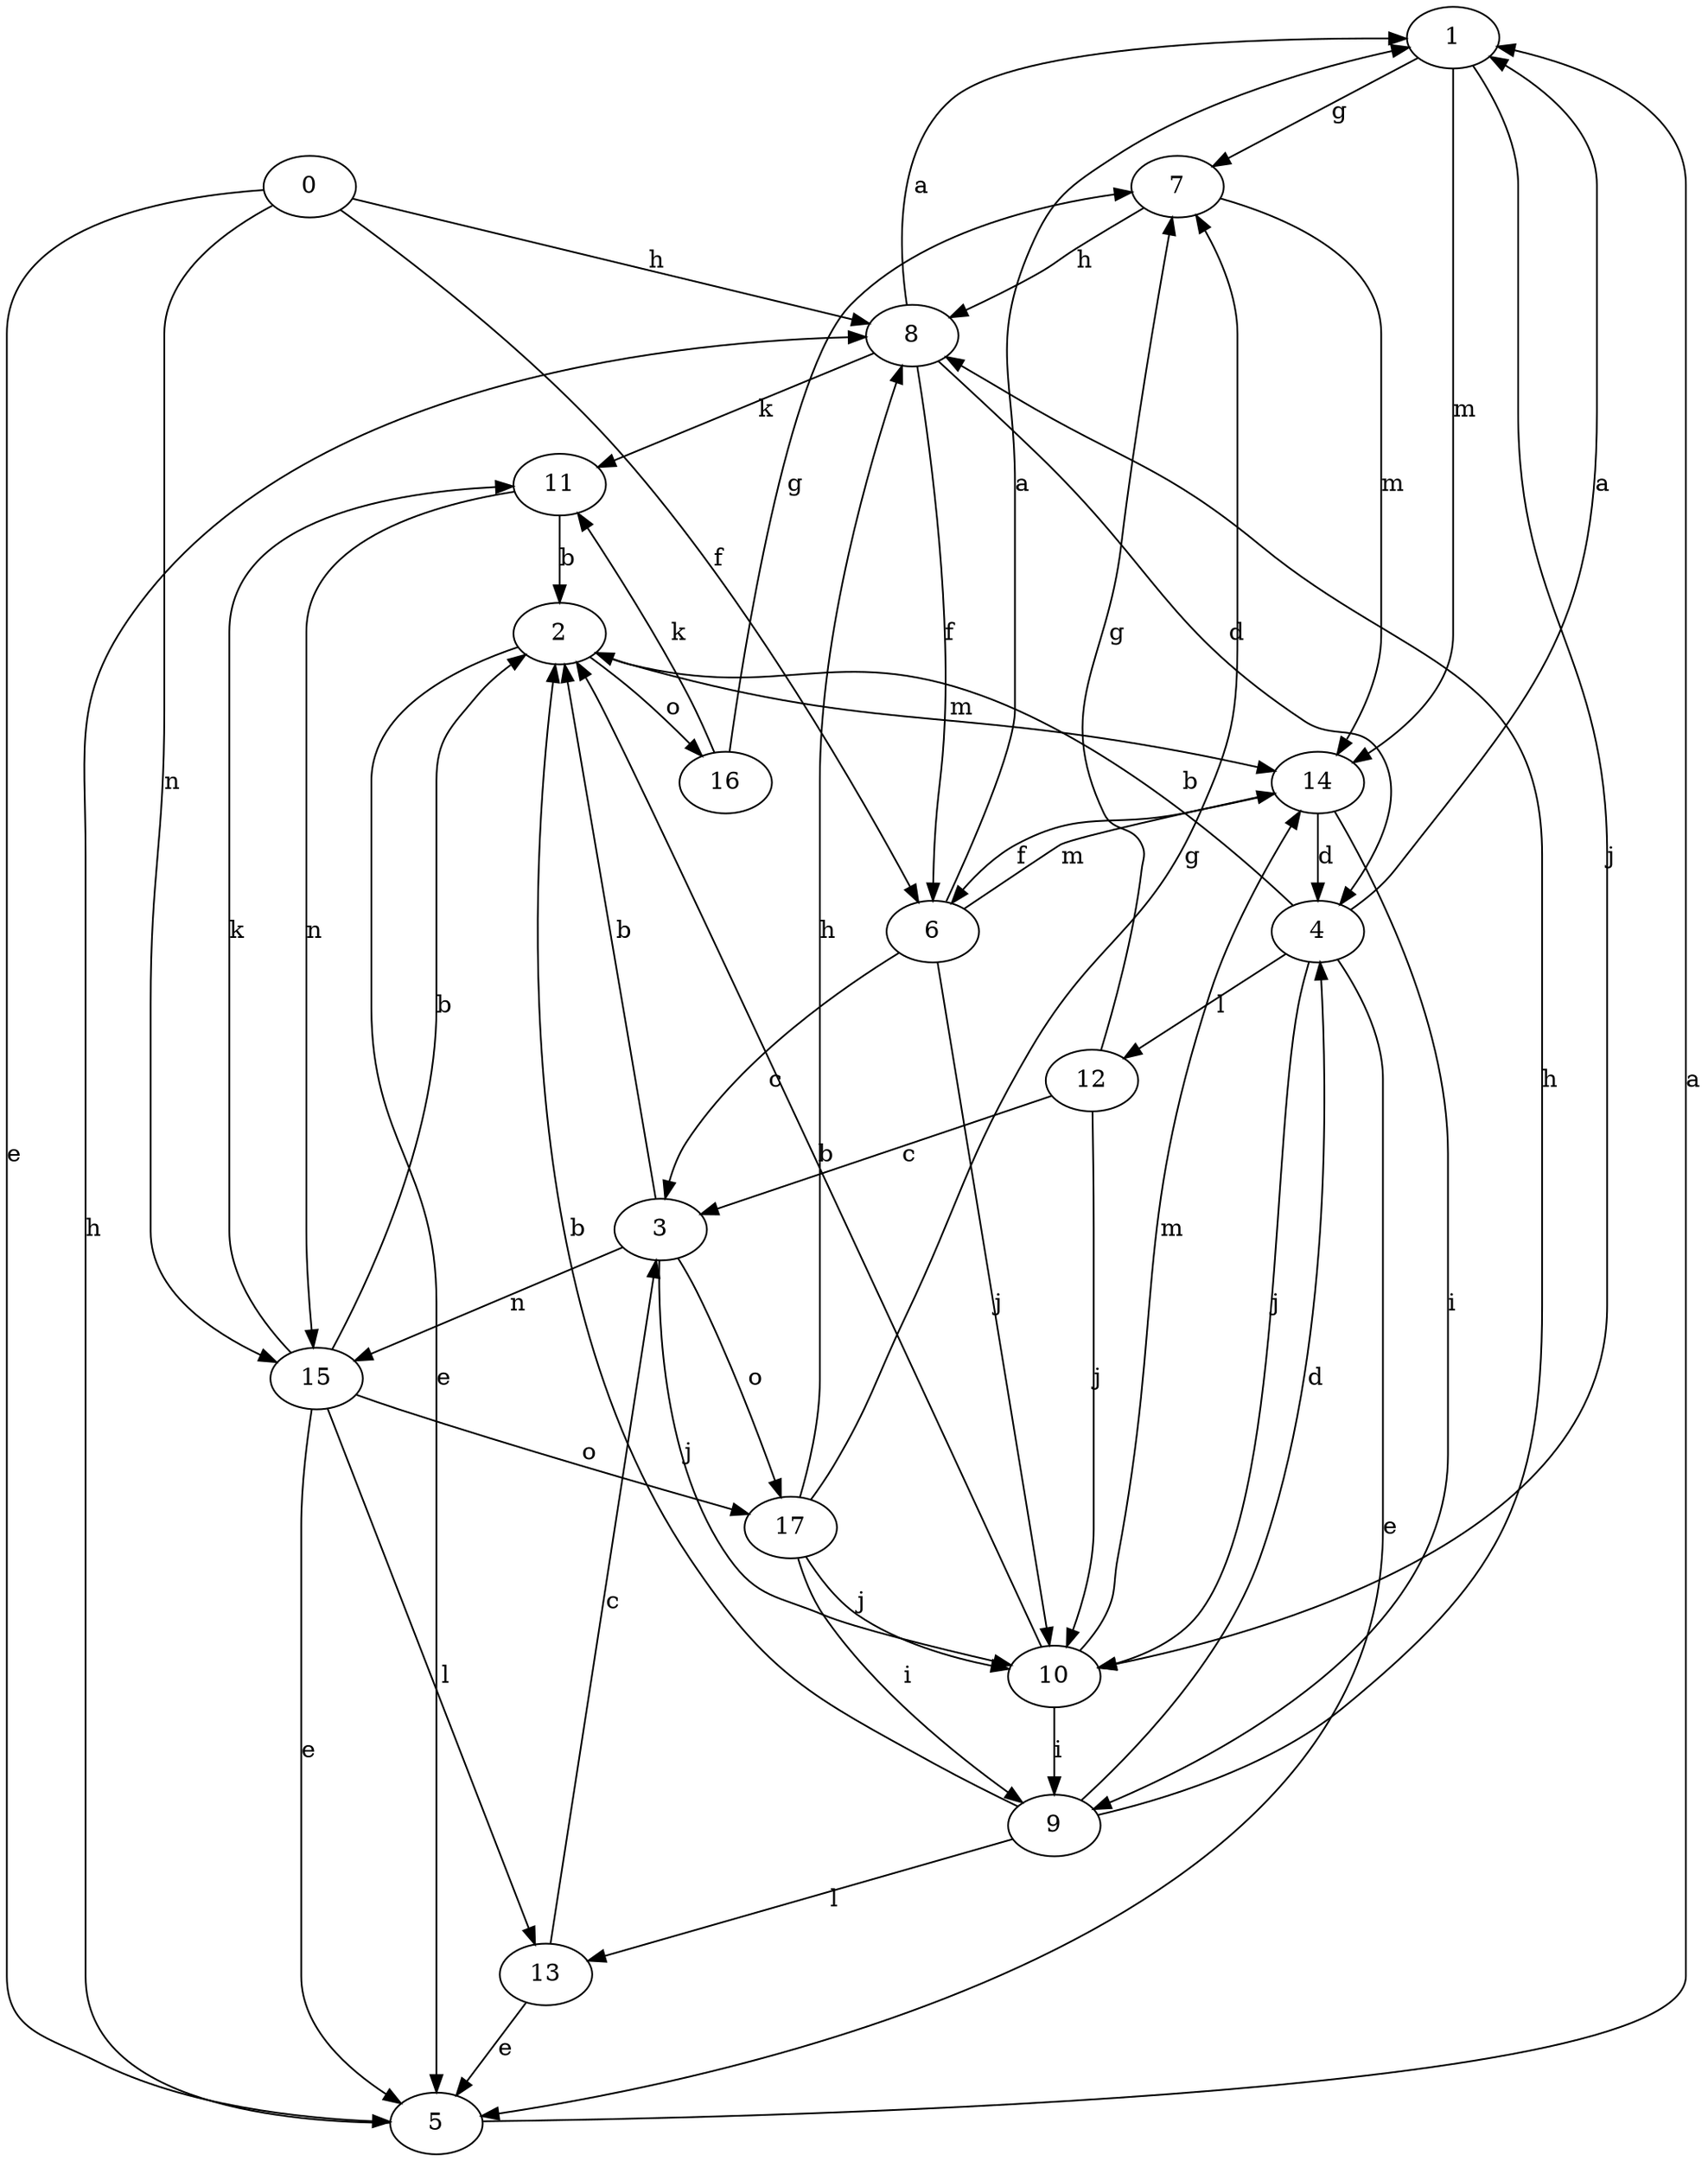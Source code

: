 strict digraph  {
1;
2;
3;
4;
5;
0;
6;
7;
8;
9;
10;
11;
12;
13;
14;
15;
16;
17;
1 -> 7  [label=g];
1 -> 10  [label=j];
1 -> 14  [label=m];
2 -> 5  [label=e];
2 -> 14  [label=m];
2 -> 16  [label=o];
3 -> 2  [label=b];
3 -> 10  [label=j];
3 -> 15  [label=n];
3 -> 17  [label=o];
4 -> 1  [label=a];
4 -> 2  [label=b];
4 -> 5  [label=e];
4 -> 10  [label=j];
4 -> 12  [label=l];
5 -> 1  [label=a];
5 -> 8  [label=h];
0 -> 5  [label=e];
0 -> 6  [label=f];
0 -> 8  [label=h];
0 -> 15  [label=n];
6 -> 1  [label=a];
6 -> 3  [label=c];
6 -> 10  [label=j];
6 -> 14  [label=m];
7 -> 8  [label=h];
7 -> 14  [label=m];
8 -> 1  [label=a];
8 -> 4  [label=d];
8 -> 6  [label=f];
8 -> 11  [label=k];
9 -> 2  [label=b];
9 -> 4  [label=d];
9 -> 8  [label=h];
9 -> 13  [label=l];
10 -> 2  [label=b];
10 -> 9  [label=i];
10 -> 14  [label=m];
11 -> 2  [label=b];
11 -> 15  [label=n];
12 -> 3  [label=c];
12 -> 7  [label=g];
12 -> 10  [label=j];
13 -> 3  [label=c];
13 -> 5  [label=e];
14 -> 4  [label=d];
14 -> 6  [label=f];
14 -> 9  [label=i];
15 -> 2  [label=b];
15 -> 5  [label=e];
15 -> 11  [label=k];
15 -> 13  [label=l];
15 -> 17  [label=o];
16 -> 7  [label=g];
16 -> 11  [label=k];
17 -> 7  [label=g];
17 -> 8  [label=h];
17 -> 9  [label=i];
17 -> 10  [label=j];
}
